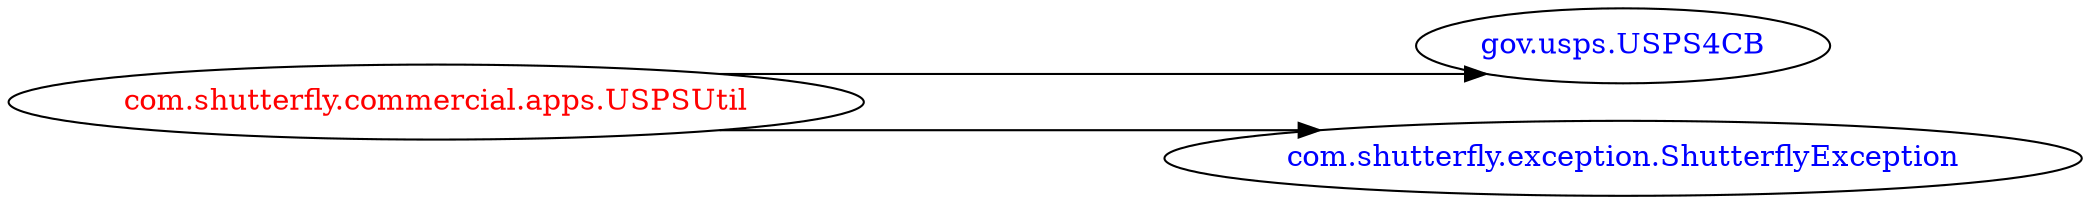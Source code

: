 digraph dependencyGraph {
 concentrate=true;
 ranksep="2.0";
 rankdir="LR"; 
 splines="ortho";
"com.shutterfly.commercial.apps.USPSUtil" [fontcolor="red"];
"gov.usps.USPS4CB" [ fontcolor="blue" ];
"com.shutterfly.commercial.apps.USPSUtil"->"gov.usps.USPS4CB";
"com.shutterfly.exception.ShutterflyException" [ fontcolor="blue" ];
"com.shutterfly.commercial.apps.USPSUtil"->"com.shutterfly.exception.ShutterflyException";
}
